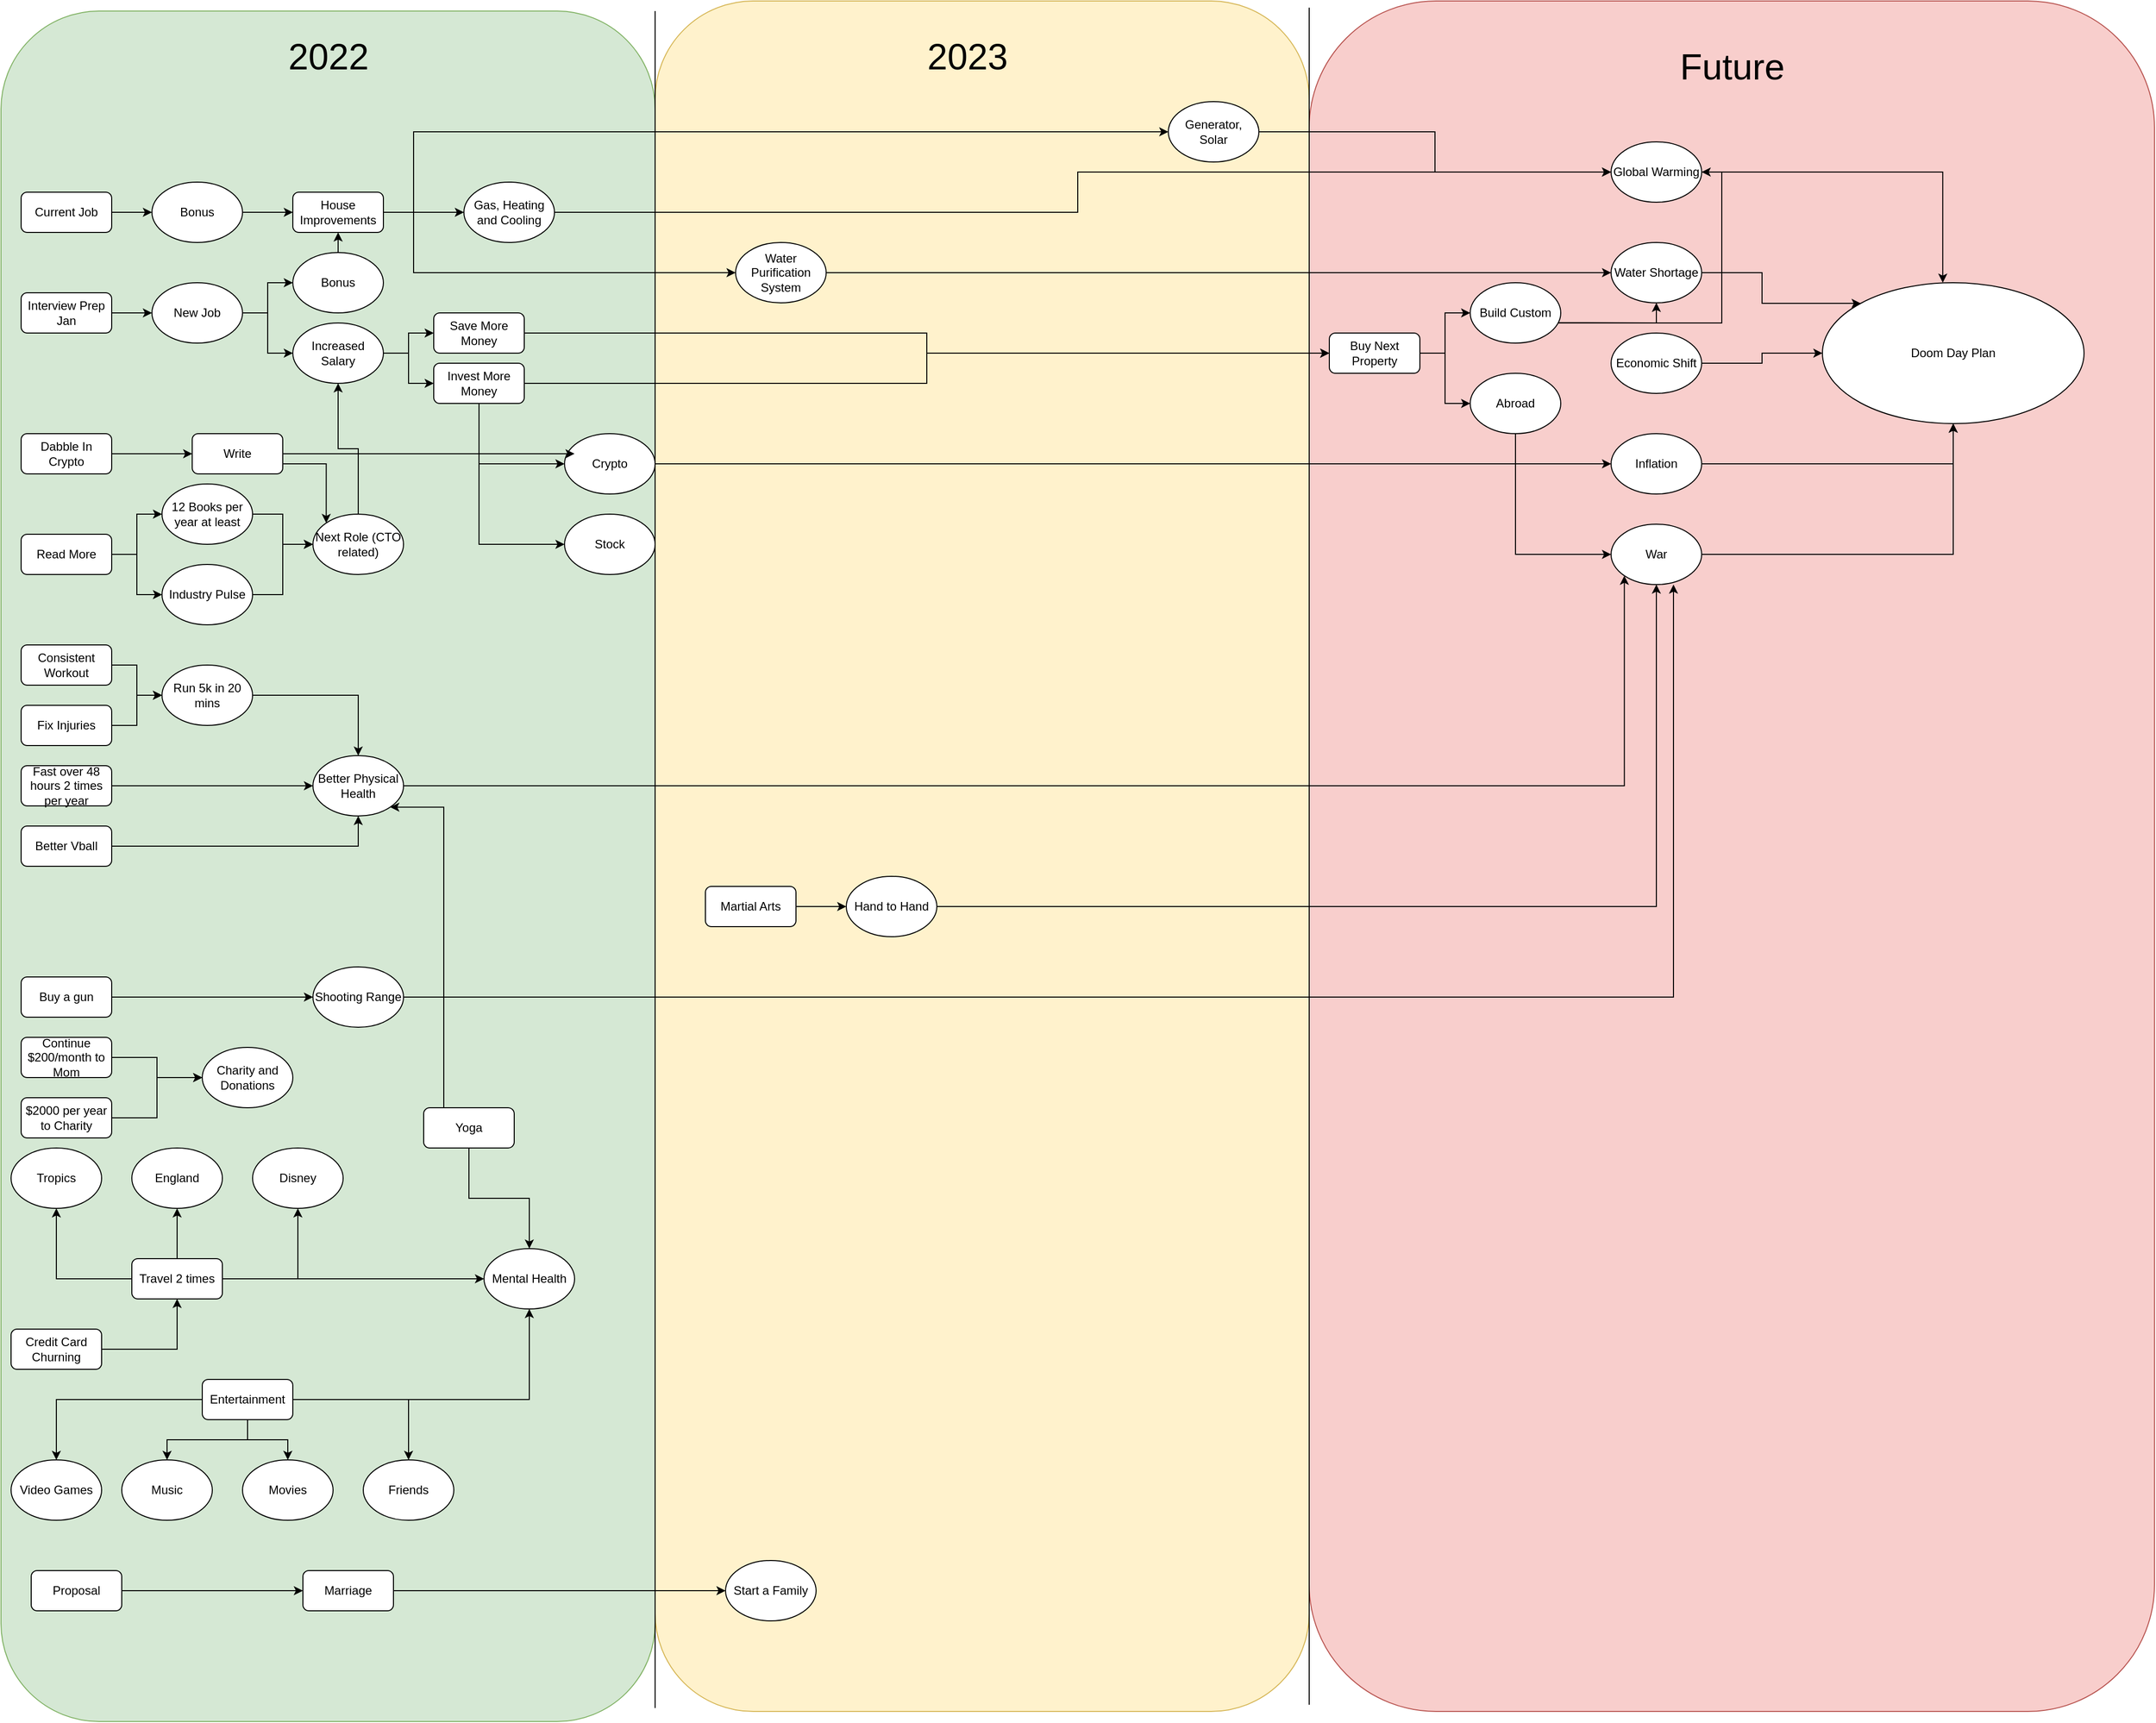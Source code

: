 <mxfile version="16.1.2" type="github">
  <diagram id="29NIJwVER2qVtDaA8X9I" name="Page-1">
    <mxGraphModel dx="1756" dy="2000" grid="1" gridSize="10" guides="1" tooltips="1" connect="1" arrows="1" fold="1" page="1" pageScale="1" pageWidth="850" pageHeight="1100" math="0" shadow="0">
      <root>
        <mxCell id="0" />
        <mxCell id="1" parent="0" />
        <mxCell id="kGxBxlIGUOEUOIpiZbDs-142" value="" style="rounded=1;whiteSpace=wrap;html=1;fontSize=36;fillColor=#f8cecc;strokeColor=#b85450;" vertex="1" parent="1">
          <mxGeometry x="1300" y="-170" width="840" height="1700" as="geometry" />
        </mxCell>
        <mxCell id="kGxBxlIGUOEUOIpiZbDs-140" value="" style="rounded=1;whiteSpace=wrap;html=1;fontSize=36;fillColor=#fff2cc;strokeColor=#d6b656;" vertex="1" parent="1">
          <mxGeometry x="650" y="-170" width="650" height="1700" as="geometry" />
        </mxCell>
        <mxCell id="kGxBxlIGUOEUOIpiZbDs-139" value="" style="rounded=1;whiteSpace=wrap;html=1;fontSize=36;fillColor=#d5e8d4;strokeColor=#82b366;" vertex="1" parent="1">
          <mxGeometry y="-160" width="650" height="1700" as="geometry" />
        </mxCell>
        <mxCell id="kGxBxlIGUOEUOIpiZbDs-7" style="edgeStyle=orthogonalEdgeStyle;rounded=0;orthogonalLoop=1;jettySize=auto;html=1;entryX=0;entryY=0.5;entryDx=0;entryDy=0;" edge="1" parent="1" source="kGxBxlIGUOEUOIpiZbDs-2" target="kGxBxlIGUOEUOIpiZbDs-3">
          <mxGeometry relative="1" as="geometry" />
        </mxCell>
        <mxCell id="kGxBxlIGUOEUOIpiZbDs-2" value="Current Job" style="rounded=1;whiteSpace=wrap;html=1;" vertex="1" parent="1">
          <mxGeometry x="20" y="20" width="90" height="40" as="geometry" />
        </mxCell>
        <mxCell id="kGxBxlIGUOEUOIpiZbDs-13" style="edgeStyle=orthogonalEdgeStyle;rounded=0;orthogonalLoop=1;jettySize=auto;html=1;entryX=0;entryY=0.5;entryDx=0;entryDy=0;" edge="1" parent="1" source="kGxBxlIGUOEUOIpiZbDs-3" target="kGxBxlIGUOEUOIpiZbDs-12">
          <mxGeometry relative="1" as="geometry" />
        </mxCell>
        <mxCell id="kGxBxlIGUOEUOIpiZbDs-3" value="Bonus" style="ellipse;whiteSpace=wrap;html=1;" vertex="1" parent="1">
          <mxGeometry x="150" y="10" width="90" height="60" as="geometry" />
        </mxCell>
        <mxCell id="kGxBxlIGUOEUOIpiZbDs-6" style="edgeStyle=orthogonalEdgeStyle;rounded=0;orthogonalLoop=1;jettySize=auto;html=1;entryX=0;entryY=0.5;entryDx=0;entryDy=0;" edge="1" parent="1" source="kGxBxlIGUOEUOIpiZbDs-4" target="kGxBxlIGUOEUOIpiZbDs-5">
          <mxGeometry relative="1" as="geometry" />
        </mxCell>
        <mxCell id="kGxBxlIGUOEUOIpiZbDs-4" value="Interview Prep Jan" style="rounded=1;whiteSpace=wrap;html=1;" vertex="1" parent="1">
          <mxGeometry x="20" y="120" width="90" height="40" as="geometry" />
        </mxCell>
        <mxCell id="kGxBxlIGUOEUOIpiZbDs-10" style="edgeStyle=orthogonalEdgeStyle;rounded=0;orthogonalLoop=1;jettySize=auto;html=1;" edge="1" parent="1" source="kGxBxlIGUOEUOIpiZbDs-5" target="kGxBxlIGUOEUOIpiZbDs-8">
          <mxGeometry relative="1" as="geometry" />
        </mxCell>
        <mxCell id="kGxBxlIGUOEUOIpiZbDs-11" style="edgeStyle=orthogonalEdgeStyle;rounded=0;orthogonalLoop=1;jettySize=auto;html=1;" edge="1" parent="1" source="kGxBxlIGUOEUOIpiZbDs-5" target="kGxBxlIGUOEUOIpiZbDs-9">
          <mxGeometry relative="1" as="geometry" />
        </mxCell>
        <mxCell id="kGxBxlIGUOEUOIpiZbDs-5" value="New Job" style="ellipse;whiteSpace=wrap;html=1;" vertex="1" parent="1">
          <mxGeometry x="150" y="110" width="90" height="60" as="geometry" />
        </mxCell>
        <mxCell id="kGxBxlIGUOEUOIpiZbDs-8" value="Bonus" style="ellipse;whiteSpace=wrap;html=1;" vertex="1" parent="1">
          <mxGeometry x="290" y="80" width="90" height="60" as="geometry" />
        </mxCell>
        <mxCell id="kGxBxlIGUOEUOIpiZbDs-30" style="edgeStyle=orthogonalEdgeStyle;rounded=0;orthogonalLoop=1;jettySize=auto;html=1;entryX=0;entryY=0.5;entryDx=0;entryDy=0;" edge="1" parent="1" source="kGxBxlIGUOEUOIpiZbDs-9" target="kGxBxlIGUOEUOIpiZbDs-22">
          <mxGeometry relative="1" as="geometry" />
        </mxCell>
        <mxCell id="kGxBxlIGUOEUOIpiZbDs-31" style="edgeStyle=orthogonalEdgeStyle;rounded=0;orthogonalLoop=1;jettySize=auto;html=1;entryX=0;entryY=0.5;entryDx=0;entryDy=0;" edge="1" parent="1" source="kGxBxlIGUOEUOIpiZbDs-9" target="kGxBxlIGUOEUOIpiZbDs-23">
          <mxGeometry relative="1" as="geometry" />
        </mxCell>
        <mxCell id="kGxBxlIGUOEUOIpiZbDs-9" value="Increased Salary" style="ellipse;whiteSpace=wrap;html=1;" vertex="1" parent="1">
          <mxGeometry x="290" y="150" width="90" height="60" as="geometry" />
        </mxCell>
        <mxCell id="kGxBxlIGUOEUOIpiZbDs-17" style="edgeStyle=orthogonalEdgeStyle;rounded=0;orthogonalLoop=1;jettySize=auto;html=1;entryX=0;entryY=0.5;entryDx=0;entryDy=0;" edge="1" parent="1" source="kGxBxlIGUOEUOIpiZbDs-12" target="kGxBxlIGUOEUOIpiZbDs-14">
          <mxGeometry relative="1" as="geometry" />
        </mxCell>
        <mxCell id="kGxBxlIGUOEUOIpiZbDs-136" style="edgeStyle=orthogonalEdgeStyle;rounded=0;orthogonalLoop=1;jettySize=auto;html=1;entryX=0;entryY=0.5;entryDx=0;entryDy=0;" edge="1" parent="1" source="kGxBxlIGUOEUOIpiZbDs-12" target="kGxBxlIGUOEUOIpiZbDs-15">
          <mxGeometry relative="1" as="geometry">
            <Array as="points">
              <mxPoint x="410" y="40" />
              <mxPoint x="410" y="-40" />
            </Array>
          </mxGeometry>
        </mxCell>
        <mxCell id="kGxBxlIGUOEUOIpiZbDs-146" style="edgeStyle=orthogonalEdgeStyle;rounded=0;orthogonalLoop=1;jettySize=auto;html=1;entryX=0;entryY=0.5;entryDx=0;entryDy=0;fontSize=36;" edge="1" parent="1" source="kGxBxlIGUOEUOIpiZbDs-12" target="kGxBxlIGUOEUOIpiZbDs-49">
          <mxGeometry relative="1" as="geometry">
            <Array as="points">
              <mxPoint x="410" y="40" />
              <mxPoint x="410" y="100" />
            </Array>
          </mxGeometry>
        </mxCell>
        <mxCell id="kGxBxlIGUOEUOIpiZbDs-12" value="House Improvements" style="rounded=1;whiteSpace=wrap;html=1;" vertex="1" parent="1">
          <mxGeometry x="290" y="20" width="90" height="40" as="geometry" />
        </mxCell>
        <mxCell id="kGxBxlIGUOEUOIpiZbDs-52" style="edgeStyle=orthogonalEdgeStyle;rounded=0;orthogonalLoop=1;jettySize=auto;html=1;entryX=0;entryY=0.5;entryDx=0;entryDy=0;" edge="1" parent="1" source="kGxBxlIGUOEUOIpiZbDs-14" target="kGxBxlIGUOEUOIpiZbDs-35">
          <mxGeometry relative="1" as="geometry">
            <Array as="points">
              <mxPoint x="1070" y="40" />
              <mxPoint x="1070" />
            </Array>
          </mxGeometry>
        </mxCell>
        <mxCell id="kGxBxlIGUOEUOIpiZbDs-14" value="Gas, Heating and Cooling" style="ellipse;whiteSpace=wrap;html=1;" vertex="1" parent="1">
          <mxGeometry x="460" y="10" width="90" height="60" as="geometry" />
        </mxCell>
        <mxCell id="kGxBxlIGUOEUOIpiZbDs-145" style="edgeStyle=orthogonalEdgeStyle;rounded=0;orthogonalLoop=1;jettySize=auto;html=1;entryX=0;entryY=0.5;entryDx=0;entryDy=0;fontSize=36;" edge="1" parent="1" source="kGxBxlIGUOEUOIpiZbDs-15" target="kGxBxlIGUOEUOIpiZbDs-35">
          <mxGeometry relative="1" as="geometry" />
        </mxCell>
        <mxCell id="kGxBxlIGUOEUOIpiZbDs-15" value="Generator, Solar" style="ellipse;whiteSpace=wrap;html=1;" vertex="1" parent="1">
          <mxGeometry x="1160" y="-70" width="90" height="60" as="geometry" />
        </mxCell>
        <mxCell id="kGxBxlIGUOEUOIpiZbDs-18" value="Doom Day Plan" style="ellipse;whiteSpace=wrap;html=1;" vertex="1" parent="1">
          <mxGeometry x="1810" y="110" width="260" height="140" as="geometry" />
        </mxCell>
        <mxCell id="kGxBxlIGUOEUOIpiZbDs-33" style="edgeStyle=orthogonalEdgeStyle;rounded=0;orthogonalLoop=1;jettySize=auto;html=1;entryX=0;entryY=0.5;entryDx=0;entryDy=0;" edge="1" parent="1" source="kGxBxlIGUOEUOIpiZbDs-22" target="kGxBxlIGUOEUOIpiZbDs-25">
          <mxGeometry relative="1" as="geometry" />
        </mxCell>
        <mxCell id="kGxBxlIGUOEUOIpiZbDs-22" value="Save More Money" style="rounded=1;whiteSpace=wrap;html=1;" vertex="1" parent="1">
          <mxGeometry x="430" y="140" width="90" height="40" as="geometry" />
        </mxCell>
        <mxCell id="kGxBxlIGUOEUOIpiZbDs-34" style="edgeStyle=orthogonalEdgeStyle;rounded=0;orthogonalLoop=1;jettySize=auto;html=1;entryX=0;entryY=0.5;entryDx=0;entryDy=0;" edge="1" parent="1" source="kGxBxlIGUOEUOIpiZbDs-23" target="kGxBxlIGUOEUOIpiZbDs-25">
          <mxGeometry relative="1" as="geometry" />
        </mxCell>
        <mxCell id="kGxBxlIGUOEUOIpiZbDs-41" style="edgeStyle=orthogonalEdgeStyle;rounded=0;orthogonalLoop=1;jettySize=auto;html=1;entryX=0;entryY=0.5;entryDx=0;entryDy=0;exitX=0.5;exitY=1;exitDx=0;exitDy=0;" edge="1" parent="1" source="kGxBxlIGUOEUOIpiZbDs-23" target="kGxBxlIGUOEUOIpiZbDs-40">
          <mxGeometry relative="1" as="geometry" />
        </mxCell>
        <mxCell id="kGxBxlIGUOEUOIpiZbDs-43" style="edgeStyle=orthogonalEdgeStyle;rounded=0;orthogonalLoop=1;jettySize=auto;html=1;entryX=0;entryY=0.5;entryDx=0;entryDy=0;exitX=0.5;exitY=1;exitDx=0;exitDy=0;" edge="1" parent="1" source="kGxBxlIGUOEUOIpiZbDs-23" target="kGxBxlIGUOEUOIpiZbDs-42">
          <mxGeometry relative="1" as="geometry" />
        </mxCell>
        <mxCell id="kGxBxlIGUOEUOIpiZbDs-23" value="Invest More Money" style="rounded=1;whiteSpace=wrap;html=1;" vertex="1" parent="1">
          <mxGeometry x="430" y="190" width="90" height="40" as="geometry" />
        </mxCell>
        <mxCell id="kGxBxlIGUOEUOIpiZbDs-24" value="" style="endArrow=classic;html=1;rounded=0;exitX=0.5;exitY=0;exitDx=0;exitDy=0;entryX=0.5;entryY=1;entryDx=0;entryDy=0;" edge="1" parent="1" source="kGxBxlIGUOEUOIpiZbDs-8" target="kGxBxlIGUOEUOIpiZbDs-12">
          <mxGeometry width="50" height="50" relative="1" as="geometry">
            <mxPoint x="530" y="230" as="sourcePoint" />
            <mxPoint x="580" y="180" as="targetPoint" />
          </mxGeometry>
        </mxCell>
        <mxCell id="kGxBxlIGUOEUOIpiZbDs-28" style="edgeStyle=orthogonalEdgeStyle;rounded=0;orthogonalLoop=1;jettySize=auto;html=1;entryX=0;entryY=0.5;entryDx=0;entryDy=0;" edge="1" parent="1" source="kGxBxlIGUOEUOIpiZbDs-25" target="kGxBxlIGUOEUOIpiZbDs-27">
          <mxGeometry relative="1" as="geometry" />
        </mxCell>
        <mxCell id="kGxBxlIGUOEUOIpiZbDs-32" style="edgeStyle=orthogonalEdgeStyle;rounded=0;orthogonalLoop=1;jettySize=auto;html=1;entryX=0;entryY=0.5;entryDx=0;entryDy=0;" edge="1" parent="1" source="kGxBxlIGUOEUOIpiZbDs-25" target="kGxBxlIGUOEUOIpiZbDs-26">
          <mxGeometry relative="1" as="geometry" />
        </mxCell>
        <mxCell id="kGxBxlIGUOEUOIpiZbDs-25" value="Buy Next Property" style="rounded=1;whiteSpace=wrap;html=1;" vertex="1" parent="1">
          <mxGeometry x="1320" y="160" width="90" height="40" as="geometry" />
        </mxCell>
        <mxCell id="kGxBxlIGUOEUOIpiZbDs-147" style="edgeStyle=orthogonalEdgeStyle;rounded=0;orthogonalLoop=1;jettySize=auto;html=1;entryX=0.5;entryY=1;entryDx=0;entryDy=0;fontSize=36;exitX=0.982;exitY=0.662;exitDx=0;exitDy=0;exitPerimeter=0;" edge="1" parent="1" source="kGxBxlIGUOEUOIpiZbDs-26" target="kGxBxlIGUOEUOIpiZbDs-36">
          <mxGeometry relative="1" as="geometry" />
        </mxCell>
        <mxCell id="kGxBxlIGUOEUOIpiZbDs-148" style="edgeStyle=orthogonalEdgeStyle;rounded=0;orthogonalLoop=1;jettySize=auto;html=1;entryX=1;entryY=0.5;entryDx=0;entryDy=0;fontSize=36;" edge="1" parent="1" source="kGxBxlIGUOEUOIpiZbDs-26" target="kGxBxlIGUOEUOIpiZbDs-35">
          <mxGeometry relative="1" as="geometry">
            <Array as="points">
              <mxPoint x="1710" y="150" />
              <mxPoint x="1710" />
            </Array>
          </mxGeometry>
        </mxCell>
        <mxCell id="kGxBxlIGUOEUOIpiZbDs-26" value="Build Custom" style="ellipse;whiteSpace=wrap;html=1;" vertex="1" parent="1">
          <mxGeometry x="1460" y="110" width="90" height="60" as="geometry" />
        </mxCell>
        <mxCell id="kGxBxlIGUOEUOIpiZbDs-53" style="edgeStyle=orthogonalEdgeStyle;rounded=0;orthogonalLoop=1;jettySize=auto;html=1;entryX=0;entryY=0.5;entryDx=0;entryDy=0;exitX=0.5;exitY=1;exitDx=0;exitDy=0;" edge="1" parent="1" source="kGxBxlIGUOEUOIpiZbDs-27" target="kGxBxlIGUOEUOIpiZbDs-37">
          <mxGeometry relative="1" as="geometry" />
        </mxCell>
        <mxCell id="kGxBxlIGUOEUOIpiZbDs-27" value="Abroad" style="ellipse;whiteSpace=wrap;html=1;" vertex="1" parent="1">
          <mxGeometry x="1460" y="200" width="90" height="60" as="geometry" />
        </mxCell>
        <mxCell id="kGxBxlIGUOEUOIpiZbDs-149" style="edgeStyle=orthogonalEdgeStyle;rounded=0;orthogonalLoop=1;jettySize=auto;html=1;entryX=0.46;entryY=0;entryDx=0;entryDy=0;entryPerimeter=0;fontSize=36;" edge="1" parent="1" source="kGxBxlIGUOEUOIpiZbDs-35" target="kGxBxlIGUOEUOIpiZbDs-18">
          <mxGeometry relative="1" as="geometry" />
        </mxCell>
        <mxCell id="kGxBxlIGUOEUOIpiZbDs-35" value="Global Warming" style="ellipse;whiteSpace=wrap;html=1;" vertex="1" parent="1">
          <mxGeometry x="1600" y="-30" width="90" height="60" as="geometry" />
        </mxCell>
        <mxCell id="kGxBxlIGUOEUOIpiZbDs-150" style="edgeStyle=orthogonalEdgeStyle;rounded=0;orthogonalLoop=1;jettySize=auto;html=1;entryX=0;entryY=0;entryDx=0;entryDy=0;fontSize=36;" edge="1" parent="1" source="kGxBxlIGUOEUOIpiZbDs-36" target="kGxBxlIGUOEUOIpiZbDs-18">
          <mxGeometry relative="1" as="geometry" />
        </mxCell>
        <mxCell id="kGxBxlIGUOEUOIpiZbDs-36" value="Water Shortage" style="ellipse;whiteSpace=wrap;html=1;" vertex="1" parent="1">
          <mxGeometry x="1600" y="70" width="90" height="60" as="geometry" />
        </mxCell>
        <mxCell id="kGxBxlIGUOEUOIpiZbDs-153" style="edgeStyle=orthogonalEdgeStyle;rounded=0;orthogonalLoop=1;jettySize=auto;html=1;entryX=0.5;entryY=1;entryDx=0;entryDy=0;fontSize=36;" edge="1" parent="1" source="kGxBxlIGUOEUOIpiZbDs-37" target="kGxBxlIGUOEUOIpiZbDs-18">
          <mxGeometry relative="1" as="geometry" />
        </mxCell>
        <mxCell id="kGxBxlIGUOEUOIpiZbDs-37" value="War" style="ellipse;whiteSpace=wrap;html=1;" vertex="1" parent="1">
          <mxGeometry x="1600" y="350" width="90" height="60" as="geometry" />
        </mxCell>
        <mxCell id="kGxBxlIGUOEUOIpiZbDs-152" style="edgeStyle=orthogonalEdgeStyle;rounded=0;orthogonalLoop=1;jettySize=auto;html=1;entryX=0.5;entryY=1;entryDx=0;entryDy=0;fontSize=36;" edge="1" parent="1" source="kGxBxlIGUOEUOIpiZbDs-38" target="kGxBxlIGUOEUOIpiZbDs-18">
          <mxGeometry relative="1" as="geometry" />
        </mxCell>
        <mxCell id="kGxBxlIGUOEUOIpiZbDs-38" value="Inflation" style="ellipse;whiteSpace=wrap;html=1;" vertex="1" parent="1">
          <mxGeometry x="1600" y="260" width="90" height="60" as="geometry" />
        </mxCell>
        <mxCell id="kGxBxlIGUOEUOIpiZbDs-46" style="edgeStyle=orthogonalEdgeStyle;rounded=0;orthogonalLoop=1;jettySize=auto;html=1;" edge="1" parent="1" source="kGxBxlIGUOEUOIpiZbDs-40" target="kGxBxlIGUOEUOIpiZbDs-38">
          <mxGeometry relative="1" as="geometry" />
        </mxCell>
        <mxCell id="kGxBxlIGUOEUOIpiZbDs-40" value="Crypto" style="ellipse;whiteSpace=wrap;html=1;" vertex="1" parent="1">
          <mxGeometry x="560" y="260" width="90" height="60" as="geometry" />
        </mxCell>
        <mxCell id="kGxBxlIGUOEUOIpiZbDs-42" value="Stock" style="ellipse;whiteSpace=wrap;html=1;" vertex="1" parent="1">
          <mxGeometry x="560" y="340" width="90" height="60" as="geometry" />
        </mxCell>
        <mxCell id="kGxBxlIGUOEUOIpiZbDs-151" style="edgeStyle=orthogonalEdgeStyle;rounded=0;orthogonalLoop=1;jettySize=auto;html=1;entryX=0;entryY=0.5;entryDx=0;entryDy=0;fontSize=36;" edge="1" parent="1" source="kGxBxlIGUOEUOIpiZbDs-44" target="kGxBxlIGUOEUOIpiZbDs-18">
          <mxGeometry relative="1" as="geometry" />
        </mxCell>
        <mxCell id="kGxBxlIGUOEUOIpiZbDs-44" value="Economic Shift" style="ellipse;whiteSpace=wrap;html=1;" vertex="1" parent="1">
          <mxGeometry x="1600" y="160" width="90" height="60" as="geometry" />
        </mxCell>
        <mxCell id="kGxBxlIGUOEUOIpiZbDs-51" style="edgeStyle=orthogonalEdgeStyle;rounded=0;orthogonalLoop=1;jettySize=auto;html=1;" edge="1" parent="1" source="kGxBxlIGUOEUOIpiZbDs-49" target="kGxBxlIGUOEUOIpiZbDs-36">
          <mxGeometry relative="1" as="geometry" />
        </mxCell>
        <mxCell id="kGxBxlIGUOEUOIpiZbDs-49" value="Water Purification System" style="ellipse;whiteSpace=wrap;html=1;" vertex="1" parent="1">
          <mxGeometry x="730" y="70" width="90" height="60" as="geometry" />
        </mxCell>
        <mxCell id="kGxBxlIGUOEUOIpiZbDs-65" style="edgeStyle=orthogonalEdgeStyle;rounded=0;orthogonalLoop=1;jettySize=auto;html=1;" edge="1" parent="1" source="kGxBxlIGUOEUOIpiZbDs-59" target="kGxBxlIGUOEUOIpiZbDs-61">
          <mxGeometry relative="1" as="geometry" />
        </mxCell>
        <mxCell id="kGxBxlIGUOEUOIpiZbDs-59" value="Dabble In Crypto" style="rounded=1;whiteSpace=wrap;html=1;" vertex="1" parent="1">
          <mxGeometry x="20" y="260" width="90" height="40" as="geometry" />
        </mxCell>
        <mxCell id="kGxBxlIGUOEUOIpiZbDs-71" style="edgeStyle=orthogonalEdgeStyle;rounded=0;orthogonalLoop=1;jettySize=auto;html=1;entryX=0;entryY=0.5;entryDx=0;entryDy=0;" edge="1" parent="1" source="kGxBxlIGUOEUOIpiZbDs-60" target="kGxBxlIGUOEUOIpiZbDs-69">
          <mxGeometry relative="1" as="geometry" />
        </mxCell>
        <mxCell id="kGxBxlIGUOEUOIpiZbDs-72" style="edgeStyle=orthogonalEdgeStyle;rounded=0;orthogonalLoop=1;jettySize=auto;html=1;entryX=0;entryY=0.5;entryDx=0;entryDy=0;" edge="1" parent="1" source="kGxBxlIGUOEUOIpiZbDs-60" target="kGxBxlIGUOEUOIpiZbDs-70">
          <mxGeometry relative="1" as="geometry" />
        </mxCell>
        <mxCell id="kGxBxlIGUOEUOIpiZbDs-60" value="Read More" style="rounded=1;whiteSpace=wrap;html=1;" vertex="1" parent="1">
          <mxGeometry x="20" y="360" width="90" height="40" as="geometry" />
        </mxCell>
        <mxCell id="kGxBxlIGUOEUOIpiZbDs-67" style="edgeStyle=orthogonalEdgeStyle;rounded=0;orthogonalLoop=1;jettySize=auto;html=1;entryX=0.111;entryY=0.333;entryDx=0;entryDy=0;entryPerimeter=0;" edge="1" parent="1" source="kGxBxlIGUOEUOIpiZbDs-61" target="kGxBxlIGUOEUOIpiZbDs-40">
          <mxGeometry relative="1" as="geometry" />
        </mxCell>
        <mxCell id="kGxBxlIGUOEUOIpiZbDs-75" style="edgeStyle=orthogonalEdgeStyle;rounded=0;orthogonalLoop=1;jettySize=auto;html=1;entryX=0;entryY=0;entryDx=0;entryDy=0;exitX=1;exitY=0.75;exitDx=0;exitDy=0;" edge="1" parent="1" source="kGxBxlIGUOEUOIpiZbDs-61" target="kGxBxlIGUOEUOIpiZbDs-63">
          <mxGeometry relative="1" as="geometry" />
        </mxCell>
        <mxCell id="kGxBxlIGUOEUOIpiZbDs-61" value="Write" style="rounded=1;whiteSpace=wrap;html=1;" vertex="1" parent="1">
          <mxGeometry x="190" y="260" width="90" height="40" as="geometry" />
        </mxCell>
        <mxCell id="kGxBxlIGUOEUOIpiZbDs-64" style="edgeStyle=orthogonalEdgeStyle;rounded=0;orthogonalLoop=1;jettySize=auto;html=1;entryX=0.5;entryY=1;entryDx=0;entryDy=0;" edge="1" parent="1" source="kGxBxlIGUOEUOIpiZbDs-63" target="kGxBxlIGUOEUOIpiZbDs-9">
          <mxGeometry relative="1" as="geometry" />
        </mxCell>
        <mxCell id="kGxBxlIGUOEUOIpiZbDs-63" value="Next Role (CTO related)" style="ellipse;whiteSpace=wrap;html=1;" vertex="1" parent="1">
          <mxGeometry x="310" y="340" width="90" height="60" as="geometry" />
        </mxCell>
        <mxCell id="kGxBxlIGUOEUOIpiZbDs-73" style="edgeStyle=orthogonalEdgeStyle;rounded=0;orthogonalLoop=1;jettySize=auto;html=1;" edge="1" parent="1" source="kGxBxlIGUOEUOIpiZbDs-69" target="kGxBxlIGUOEUOIpiZbDs-63">
          <mxGeometry relative="1" as="geometry" />
        </mxCell>
        <mxCell id="kGxBxlIGUOEUOIpiZbDs-69" value="12 Books per year at least" style="ellipse;whiteSpace=wrap;html=1;" vertex="1" parent="1">
          <mxGeometry x="160" y="310" width="90" height="60" as="geometry" />
        </mxCell>
        <mxCell id="kGxBxlIGUOEUOIpiZbDs-74" style="edgeStyle=orthogonalEdgeStyle;rounded=0;orthogonalLoop=1;jettySize=auto;html=1;entryX=0;entryY=0.5;entryDx=0;entryDy=0;" edge="1" parent="1" source="kGxBxlIGUOEUOIpiZbDs-70" target="kGxBxlIGUOEUOIpiZbDs-63">
          <mxGeometry relative="1" as="geometry" />
        </mxCell>
        <mxCell id="kGxBxlIGUOEUOIpiZbDs-70" value="Industry Pulse" style="ellipse;whiteSpace=wrap;html=1;" vertex="1" parent="1">
          <mxGeometry x="160" y="390" width="90" height="60" as="geometry" />
        </mxCell>
        <mxCell id="kGxBxlIGUOEUOIpiZbDs-81" style="edgeStyle=orthogonalEdgeStyle;rounded=0;orthogonalLoop=1;jettySize=auto;html=1;entryX=0;entryY=0.5;entryDx=0;entryDy=0;" edge="1" parent="1" source="kGxBxlIGUOEUOIpiZbDs-76" target="kGxBxlIGUOEUOIpiZbDs-80">
          <mxGeometry relative="1" as="geometry" />
        </mxCell>
        <mxCell id="kGxBxlIGUOEUOIpiZbDs-76" value="Consistent Workout" style="rounded=1;whiteSpace=wrap;html=1;" vertex="1" parent="1">
          <mxGeometry x="20" y="470" width="90" height="40" as="geometry" />
        </mxCell>
        <mxCell id="kGxBxlIGUOEUOIpiZbDs-82" style="edgeStyle=orthogonalEdgeStyle;rounded=0;orthogonalLoop=1;jettySize=auto;html=1;entryX=0;entryY=0.5;entryDx=0;entryDy=0;" edge="1" parent="1" source="kGxBxlIGUOEUOIpiZbDs-77" target="kGxBxlIGUOEUOIpiZbDs-80">
          <mxGeometry relative="1" as="geometry" />
        </mxCell>
        <mxCell id="kGxBxlIGUOEUOIpiZbDs-77" value="Fix Injuries" style="rounded=1;whiteSpace=wrap;html=1;" vertex="1" parent="1">
          <mxGeometry x="20" y="530" width="90" height="40" as="geometry" />
        </mxCell>
        <mxCell id="kGxBxlIGUOEUOIpiZbDs-85" style="edgeStyle=orthogonalEdgeStyle;rounded=0;orthogonalLoop=1;jettySize=auto;html=1;entryX=0;entryY=0.5;entryDx=0;entryDy=0;" edge="1" parent="1" source="kGxBxlIGUOEUOIpiZbDs-78" target="kGxBxlIGUOEUOIpiZbDs-83">
          <mxGeometry relative="1" as="geometry" />
        </mxCell>
        <mxCell id="kGxBxlIGUOEUOIpiZbDs-78" value="Fast over 48 hours 2 times per year" style="rounded=1;whiteSpace=wrap;html=1;" vertex="1" parent="1">
          <mxGeometry x="20" y="590" width="90" height="40" as="geometry" />
        </mxCell>
        <mxCell id="kGxBxlIGUOEUOIpiZbDs-87" style="edgeStyle=orthogonalEdgeStyle;rounded=0;orthogonalLoop=1;jettySize=auto;html=1;entryX=0.5;entryY=1;entryDx=0;entryDy=0;" edge="1" parent="1" source="kGxBxlIGUOEUOIpiZbDs-79" target="kGxBxlIGUOEUOIpiZbDs-83">
          <mxGeometry relative="1" as="geometry" />
        </mxCell>
        <mxCell id="kGxBxlIGUOEUOIpiZbDs-79" value="Better Vball" style="rounded=1;whiteSpace=wrap;html=1;" vertex="1" parent="1">
          <mxGeometry x="20" y="650" width="90" height="40" as="geometry" />
        </mxCell>
        <mxCell id="kGxBxlIGUOEUOIpiZbDs-86" style="edgeStyle=orthogonalEdgeStyle;rounded=0;orthogonalLoop=1;jettySize=auto;html=1;entryX=0.5;entryY=0;entryDx=0;entryDy=0;" edge="1" parent="1" source="kGxBxlIGUOEUOIpiZbDs-80" target="kGxBxlIGUOEUOIpiZbDs-83">
          <mxGeometry relative="1" as="geometry" />
        </mxCell>
        <mxCell id="kGxBxlIGUOEUOIpiZbDs-80" value="Run 5k in 20 mins" style="ellipse;whiteSpace=wrap;html=1;" vertex="1" parent="1">
          <mxGeometry x="160" y="490" width="90" height="60" as="geometry" />
        </mxCell>
        <mxCell id="kGxBxlIGUOEUOIpiZbDs-84" style="edgeStyle=orthogonalEdgeStyle;rounded=0;orthogonalLoop=1;jettySize=auto;html=1;entryX=0;entryY=1;entryDx=0;entryDy=0;" edge="1" parent="1" source="kGxBxlIGUOEUOIpiZbDs-83" target="kGxBxlIGUOEUOIpiZbDs-37">
          <mxGeometry relative="1" as="geometry" />
        </mxCell>
        <mxCell id="kGxBxlIGUOEUOIpiZbDs-83" value="Better Physical Health" style="ellipse;whiteSpace=wrap;html=1;" vertex="1" parent="1">
          <mxGeometry x="310" y="580" width="90" height="60" as="geometry" />
        </mxCell>
        <mxCell id="kGxBxlIGUOEUOIpiZbDs-90" style="edgeStyle=orthogonalEdgeStyle;rounded=0;orthogonalLoop=1;jettySize=auto;html=1;entryX=0;entryY=0.5;entryDx=0;entryDy=0;" edge="1" parent="1" source="kGxBxlIGUOEUOIpiZbDs-88" target="kGxBxlIGUOEUOIpiZbDs-89">
          <mxGeometry relative="1" as="geometry" />
        </mxCell>
        <mxCell id="kGxBxlIGUOEUOIpiZbDs-88" value="Buy a gun" style="rounded=1;whiteSpace=wrap;html=1;" vertex="1" parent="1">
          <mxGeometry x="20" y="800" width="90" height="40" as="geometry" />
        </mxCell>
        <mxCell id="kGxBxlIGUOEUOIpiZbDs-91" style="edgeStyle=orthogonalEdgeStyle;rounded=0;orthogonalLoop=1;jettySize=auto;html=1;entryX=0.689;entryY=1;entryDx=0;entryDy=0;entryPerimeter=0;" edge="1" parent="1" source="kGxBxlIGUOEUOIpiZbDs-89" target="kGxBxlIGUOEUOIpiZbDs-37">
          <mxGeometry relative="1" as="geometry" />
        </mxCell>
        <mxCell id="kGxBxlIGUOEUOIpiZbDs-89" value="Shooting Range" style="ellipse;whiteSpace=wrap;html=1;" vertex="1" parent="1">
          <mxGeometry x="310" y="790" width="90" height="60" as="geometry" />
        </mxCell>
        <mxCell id="kGxBxlIGUOEUOIpiZbDs-94" style="edgeStyle=orthogonalEdgeStyle;rounded=0;orthogonalLoop=1;jettySize=auto;html=1;entryX=0;entryY=0.5;entryDx=0;entryDy=0;" edge="1" parent="1" source="kGxBxlIGUOEUOIpiZbDs-92" target="kGxBxlIGUOEUOIpiZbDs-93">
          <mxGeometry relative="1" as="geometry" />
        </mxCell>
        <mxCell id="kGxBxlIGUOEUOIpiZbDs-92" value="Martial Arts" style="rounded=1;whiteSpace=wrap;html=1;" vertex="1" parent="1">
          <mxGeometry x="700" y="710" width="90" height="40" as="geometry" />
        </mxCell>
        <mxCell id="kGxBxlIGUOEUOIpiZbDs-95" style="edgeStyle=orthogonalEdgeStyle;rounded=0;orthogonalLoop=1;jettySize=auto;html=1;entryX=0.5;entryY=1;entryDx=0;entryDy=0;" edge="1" parent="1" source="kGxBxlIGUOEUOIpiZbDs-93" target="kGxBxlIGUOEUOIpiZbDs-37">
          <mxGeometry relative="1" as="geometry" />
        </mxCell>
        <mxCell id="kGxBxlIGUOEUOIpiZbDs-93" value="Hand to Hand" style="ellipse;whiteSpace=wrap;html=1;" vertex="1" parent="1">
          <mxGeometry x="840" y="700" width="90" height="60" as="geometry" />
        </mxCell>
        <mxCell id="kGxBxlIGUOEUOIpiZbDs-99" style="edgeStyle=orthogonalEdgeStyle;rounded=0;orthogonalLoop=1;jettySize=auto;html=1;entryX=0;entryY=0.5;entryDx=0;entryDy=0;" edge="1" parent="1" source="kGxBxlIGUOEUOIpiZbDs-96" target="kGxBxlIGUOEUOIpiZbDs-98">
          <mxGeometry relative="1" as="geometry" />
        </mxCell>
        <mxCell id="kGxBxlIGUOEUOIpiZbDs-96" value="Continue $200/month to Mom" style="rounded=1;whiteSpace=wrap;html=1;" vertex="1" parent="1">
          <mxGeometry x="20" y="860" width="90" height="40" as="geometry" />
        </mxCell>
        <mxCell id="kGxBxlIGUOEUOIpiZbDs-100" style="edgeStyle=orthogonalEdgeStyle;rounded=0;orthogonalLoop=1;jettySize=auto;html=1;entryX=0;entryY=0.5;entryDx=0;entryDy=0;" edge="1" parent="1" source="kGxBxlIGUOEUOIpiZbDs-97" target="kGxBxlIGUOEUOIpiZbDs-98">
          <mxGeometry relative="1" as="geometry" />
        </mxCell>
        <mxCell id="kGxBxlIGUOEUOIpiZbDs-97" value="$2000 per year to Charity" style="rounded=1;whiteSpace=wrap;html=1;" vertex="1" parent="1">
          <mxGeometry x="20" y="920" width="90" height="40" as="geometry" />
        </mxCell>
        <mxCell id="kGxBxlIGUOEUOIpiZbDs-98" value="Charity and Donations" style="ellipse;whiteSpace=wrap;html=1;" vertex="1" parent="1">
          <mxGeometry x="200" y="870" width="90" height="60" as="geometry" />
        </mxCell>
        <mxCell id="kGxBxlIGUOEUOIpiZbDs-111" style="edgeStyle=orthogonalEdgeStyle;rounded=0;orthogonalLoop=1;jettySize=auto;html=1;entryX=0.5;entryY=1;entryDx=0;entryDy=0;" edge="1" parent="1" source="kGxBxlIGUOEUOIpiZbDs-101" target="kGxBxlIGUOEUOIpiZbDs-106">
          <mxGeometry relative="1" as="geometry" />
        </mxCell>
        <mxCell id="kGxBxlIGUOEUOIpiZbDs-112" style="edgeStyle=orthogonalEdgeStyle;rounded=0;orthogonalLoop=1;jettySize=auto;html=1;entryX=0.5;entryY=1;entryDx=0;entryDy=0;" edge="1" parent="1" source="kGxBxlIGUOEUOIpiZbDs-101" target="kGxBxlIGUOEUOIpiZbDs-105">
          <mxGeometry relative="1" as="geometry" />
        </mxCell>
        <mxCell id="kGxBxlIGUOEUOIpiZbDs-113" style="edgeStyle=orthogonalEdgeStyle;rounded=0;orthogonalLoop=1;jettySize=auto;html=1;entryX=0.5;entryY=1;entryDx=0;entryDy=0;" edge="1" parent="1" source="kGxBxlIGUOEUOIpiZbDs-101" target="kGxBxlIGUOEUOIpiZbDs-104">
          <mxGeometry relative="1" as="geometry" />
        </mxCell>
        <mxCell id="kGxBxlIGUOEUOIpiZbDs-115" style="edgeStyle=orthogonalEdgeStyle;rounded=0;orthogonalLoop=1;jettySize=auto;html=1;entryX=0;entryY=0.5;entryDx=0;entryDy=0;" edge="1" parent="1" source="kGxBxlIGUOEUOIpiZbDs-101" target="kGxBxlIGUOEUOIpiZbDs-114">
          <mxGeometry relative="1" as="geometry" />
        </mxCell>
        <mxCell id="kGxBxlIGUOEUOIpiZbDs-101" value="Travel 2 times" style="rounded=1;whiteSpace=wrap;html=1;" vertex="1" parent="1">
          <mxGeometry x="130" y="1080" width="90" height="40" as="geometry" />
        </mxCell>
        <mxCell id="kGxBxlIGUOEUOIpiZbDs-103" style="edgeStyle=orthogonalEdgeStyle;rounded=0;orthogonalLoop=1;jettySize=auto;html=1;entryX=0.5;entryY=1;entryDx=0;entryDy=0;" edge="1" parent="1" source="kGxBxlIGUOEUOIpiZbDs-102" target="kGxBxlIGUOEUOIpiZbDs-101">
          <mxGeometry relative="1" as="geometry" />
        </mxCell>
        <mxCell id="kGxBxlIGUOEUOIpiZbDs-102" value="Credit Card Churning" style="rounded=1;whiteSpace=wrap;html=1;" vertex="1" parent="1">
          <mxGeometry x="10" y="1150" width="90" height="40" as="geometry" />
        </mxCell>
        <mxCell id="kGxBxlIGUOEUOIpiZbDs-104" value="England" style="ellipse;whiteSpace=wrap;html=1;" vertex="1" parent="1">
          <mxGeometry x="130" y="970" width="90" height="60" as="geometry" />
        </mxCell>
        <mxCell id="kGxBxlIGUOEUOIpiZbDs-105" value="Disney" style="ellipse;whiteSpace=wrap;html=1;" vertex="1" parent="1">
          <mxGeometry x="250" y="970" width="90" height="60" as="geometry" />
        </mxCell>
        <mxCell id="kGxBxlIGUOEUOIpiZbDs-106" value="Tropics" style="ellipse;whiteSpace=wrap;html=1;" vertex="1" parent="1">
          <mxGeometry x="10" y="970" width="90" height="60" as="geometry" />
        </mxCell>
        <mxCell id="kGxBxlIGUOEUOIpiZbDs-114" value="Mental Health" style="ellipse;whiteSpace=wrap;html=1;" vertex="1" parent="1">
          <mxGeometry x="480" y="1070" width="90" height="60" as="geometry" />
        </mxCell>
        <mxCell id="kGxBxlIGUOEUOIpiZbDs-117" style="edgeStyle=orthogonalEdgeStyle;rounded=0;orthogonalLoop=1;jettySize=auto;html=1;entryX=0.5;entryY=1;entryDx=0;entryDy=0;" edge="1" parent="1" source="kGxBxlIGUOEUOIpiZbDs-116" target="kGxBxlIGUOEUOIpiZbDs-114">
          <mxGeometry relative="1" as="geometry" />
        </mxCell>
        <mxCell id="kGxBxlIGUOEUOIpiZbDs-124" style="edgeStyle=orthogonalEdgeStyle;rounded=0;orthogonalLoop=1;jettySize=auto;html=1;entryX=0.5;entryY=0;entryDx=0;entryDy=0;" edge="1" parent="1" source="kGxBxlIGUOEUOIpiZbDs-116" target="kGxBxlIGUOEUOIpiZbDs-119">
          <mxGeometry relative="1" as="geometry" />
        </mxCell>
        <mxCell id="kGxBxlIGUOEUOIpiZbDs-125" style="edgeStyle=orthogonalEdgeStyle;rounded=0;orthogonalLoop=1;jettySize=auto;html=1;entryX=0.5;entryY=0;entryDx=0;entryDy=0;" edge="1" parent="1" source="kGxBxlIGUOEUOIpiZbDs-116" target="kGxBxlIGUOEUOIpiZbDs-120">
          <mxGeometry relative="1" as="geometry" />
        </mxCell>
        <mxCell id="kGxBxlIGUOEUOIpiZbDs-126" style="edgeStyle=orthogonalEdgeStyle;rounded=0;orthogonalLoop=1;jettySize=auto;html=1;entryX=0.5;entryY=0;entryDx=0;entryDy=0;" edge="1" parent="1" source="kGxBxlIGUOEUOIpiZbDs-116" target="kGxBxlIGUOEUOIpiZbDs-121">
          <mxGeometry relative="1" as="geometry" />
        </mxCell>
        <mxCell id="kGxBxlIGUOEUOIpiZbDs-127" style="edgeStyle=orthogonalEdgeStyle;rounded=0;orthogonalLoop=1;jettySize=auto;html=1;entryX=0.5;entryY=0;entryDx=0;entryDy=0;" edge="1" parent="1" source="kGxBxlIGUOEUOIpiZbDs-116" target="kGxBxlIGUOEUOIpiZbDs-122">
          <mxGeometry relative="1" as="geometry" />
        </mxCell>
        <mxCell id="kGxBxlIGUOEUOIpiZbDs-116" value="Entertainment" style="rounded=1;whiteSpace=wrap;html=1;" vertex="1" parent="1">
          <mxGeometry x="200" y="1200" width="90" height="40" as="geometry" />
        </mxCell>
        <mxCell id="kGxBxlIGUOEUOIpiZbDs-119" value="Video Games" style="ellipse;whiteSpace=wrap;html=1;" vertex="1" parent="1">
          <mxGeometry x="10" y="1280" width="90" height="60" as="geometry" />
        </mxCell>
        <mxCell id="kGxBxlIGUOEUOIpiZbDs-120" value="Music" style="ellipse;whiteSpace=wrap;html=1;" vertex="1" parent="1">
          <mxGeometry x="120" y="1280" width="90" height="60" as="geometry" />
        </mxCell>
        <mxCell id="kGxBxlIGUOEUOIpiZbDs-121" value="Movies" style="ellipse;whiteSpace=wrap;html=1;" vertex="1" parent="1">
          <mxGeometry x="240" y="1280" width="90" height="60" as="geometry" />
        </mxCell>
        <mxCell id="kGxBxlIGUOEUOIpiZbDs-122" value="Friends" style="ellipse;whiteSpace=wrap;html=1;" vertex="1" parent="1">
          <mxGeometry x="360" y="1280" width="90" height="60" as="geometry" />
        </mxCell>
        <mxCell id="kGxBxlIGUOEUOIpiZbDs-129" style="edgeStyle=orthogonalEdgeStyle;rounded=0;orthogonalLoop=1;jettySize=auto;html=1;entryX=0.5;entryY=0;entryDx=0;entryDy=0;" edge="1" parent="1" source="kGxBxlIGUOEUOIpiZbDs-128" target="kGxBxlIGUOEUOIpiZbDs-114">
          <mxGeometry relative="1" as="geometry" />
        </mxCell>
        <mxCell id="kGxBxlIGUOEUOIpiZbDs-130" style="edgeStyle=orthogonalEdgeStyle;rounded=0;orthogonalLoop=1;jettySize=auto;html=1;entryX=1;entryY=1;entryDx=0;entryDy=0;" edge="1" parent="1" source="kGxBxlIGUOEUOIpiZbDs-128" target="kGxBxlIGUOEUOIpiZbDs-83">
          <mxGeometry relative="1" as="geometry">
            <Array as="points">
              <mxPoint x="440" y="631" />
            </Array>
          </mxGeometry>
        </mxCell>
        <mxCell id="kGxBxlIGUOEUOIpiZbDs-128" value="Yoga" style="rounded=1;whiteSpace=wrap;html=1;" vertex="1" parent="1">
          <mxGeometry x="420" y="930" width="90" height="40" as="geometry" />
        </mxCell>
        <mxCell id="kGxBxlIGUOEUOIpiZbDs-131" value="Start a Family" style="ellipse;whiteSpace=wrap;html=1;" vertex="1" parent="1">
          <mxGeometry x="720" y="1380" width="90" height="60" as="geometry" />
        </mxCell>
        <mxCell id="kGxBxlIGUOEUOIpiZbDs-134" style="edgeStyle=orthogonalEdgeStyle;rounded=0;orthogonalLoop=1;jettySize=auto;html=1;entryX=0;entryY=0.5;entryDx=0;entryDy=0;" edge="1" parent="1" source="kGxBxlIGUOEUOIpiZbDs-132" target="kGxBxlIGUOEUOIpiZbDs-133">
          <mxGeometry relative="1" as="geometry" />
        </mxCell>
        <mxCell id="kGxBxlIGUOEUOIpiZbDs-132" value="Proposal" style="rounded=1;whiteSpace=wrap;html=1;" vertex="1" parent="1">
          <mxGeometry x="30" y="1390" width="90" height="40" as="geometry" />
        </mxCell>
        <mxCell id="kGxBxlIGUOEUOIpiZbDs-135" style="edgeStyle=orthogonalEdgeStyle;rounded=0;orthogonalLoop=1;jettySize=auto;html=1;entryX=0;entryY=0.5;entryDx=0;entryDy=0;" edge="1" parent="1" source="kGxBxlIGUOEUOIpiZbDs-133" target="kGxBxlIGUOEUOIpiZbDs-131">
          <mxGeometry relative="1" as="geometry" />
        </mxCell>
        <mxCell id="kGxBxlIGUOEUOIpiZbDs-133" value="Marriage" style="rounded=1;whiteSpace=wrap;html=1;" vertex="1" parent="1">
          <mxGeometry x="300" y="1390" width="90" height="40" as="geometry" />
        </mxCell>
        <mxCell id="kGxBxlIGUOEUOIpiZbDs-137" value="" style="endArrow=none;html=1;rounded=0;" edge="1" parent="1">
          <mxGeometry width="50" height="50" relative="1" as="geometry">
            <mxPoint x="650" y="1526.667" as="sourcePoint" />
            <mxPoint x="650" y="-160" as="targetPoint" />
          </mxGeometry>
        </mxCell>
        <mxCell id="kGxBxlIGUOEUOIpiZbDs-138" value="&lt;font style=&quot;font-size: 36px&quot;&gt;2022&lt;/font&gt;" style="text;html=1;align=center;verticalAlign=middle;resizable=0;points=[];autosize=1;strokeColor=none;fillColor=none;" vertex="1" parent="1">
          <mxGeometry x="275" y="-130" width="100" height="30" as="geometry" />
        </mxCell>
        <mxCell id="kGxBxlIGUOEUOIpiZbDs-141" value="&lt;font style=&quot;font-size: 36px&quot;&gt;2023&lt;/font&gt;" style="text;html=1;align=center;verticalAlign=middle;resizable=0;points=[];autosize=1;strokeColor=none;fillColor=none;" vertex="1" parent="1">
          <mxGeometry x="910" y="-130" width="100" height="30" as="geometry" />
        </mxCell>
        <mxCell id="kGxBxlIGUOEUOIpiZbDs-143" value="&lt;font style=&quot;font-size: 36px&quot;&gt;Future&lt;/font&gt;" style="text;html=1;align=center;verticalAlign=middle;resizable=0;points=[];autosize=1;strokeColor=none;fillColor=none;" vertex="1" parent="1">
          <mxGeometry x="1660" y="-120" width="120" height="30" as="geometry" />
        </mxCell>
        <mxCell id="kGxBxlIGUOEUOIpiZbDs-144" value="" style="endArrow=none;html=1;rounded=0;" edge="1" parent="1">
          <mxGeometry width="50" height="50" relative="1" as="geometry">
            <mxPoint x="1300" y="1523.337" as="sourcePoint" />
            <mxPoint x="1300" y="-163.33" as="targetPoint" />
          </mxGeometry>
        </mxCell>
      </root>
    </mxGraphModel>
  </diagram>
</mxfile>
